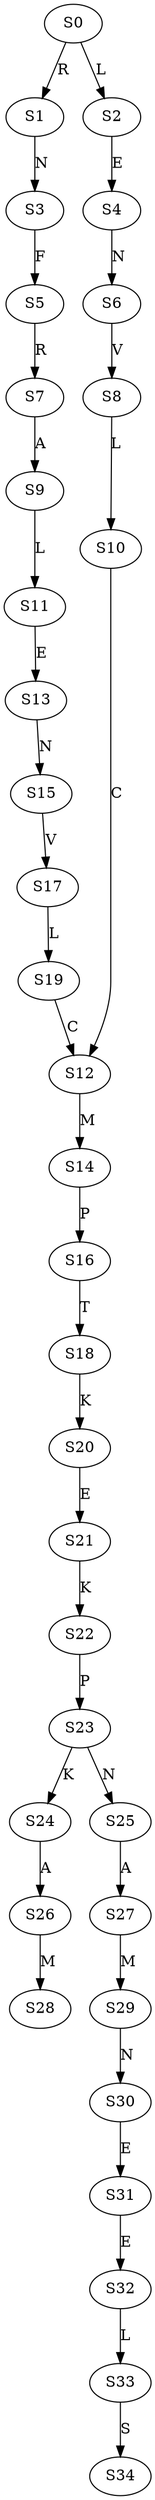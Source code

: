 strict digraph  {
	S0 -> S1 [ label = R ];
	S0 -> S2 [ label = L ];
	S1 -> S3 [ label = N ];
	S2 -> S4 [ label = E ];
	S3 -> S5 [ label = F ];
	S4 -> S6 [ label = N ];
	S5 -> S7 [ label = R ];
	S6 -> S8 [ label = V ];
	S7 -> S9 [ label = A ];
	S8 -> S10 [ label = L ];
	S9 -> S11 [ label = L ];
	S10 -> S12 [ label = C ];
	S11 -> S13 [ label = E ];
	S12 -> S14 [ label = M ];
	S13 -> S15 [ label = N ];
	S14 -> S16 [ label = P ];
	S15 -> S17 [ label = V ];
	S16 -> S18 [ label = T ];
	S17 -> S19 [ label = L ];
	S18 -> S20 [ label = K ];
	S19 -> S12 [ label = C ];
	S20 -> S21 [ label = E ];
	S21 -> S22 [ label = K ];
	S22 -> S23 [ label = P ];
	S23 -> S24 [ label = K ];
	S23 -> S25 [ label = N ];
	S24 -> S26 [ label = A ];
	S25 -> S27 [ label = A ];
	S26 -> S28 [ label = M ];
	S27 -> S29 [ label = M ];
	S29 -> S30 [ label = N ];
	S30 -> S31 [ label = E ];
	S31 -> S32 [ label = E ];
	S32 -> S33 [ label = L ];
	S33 -> S34 [ label = S ];
}
